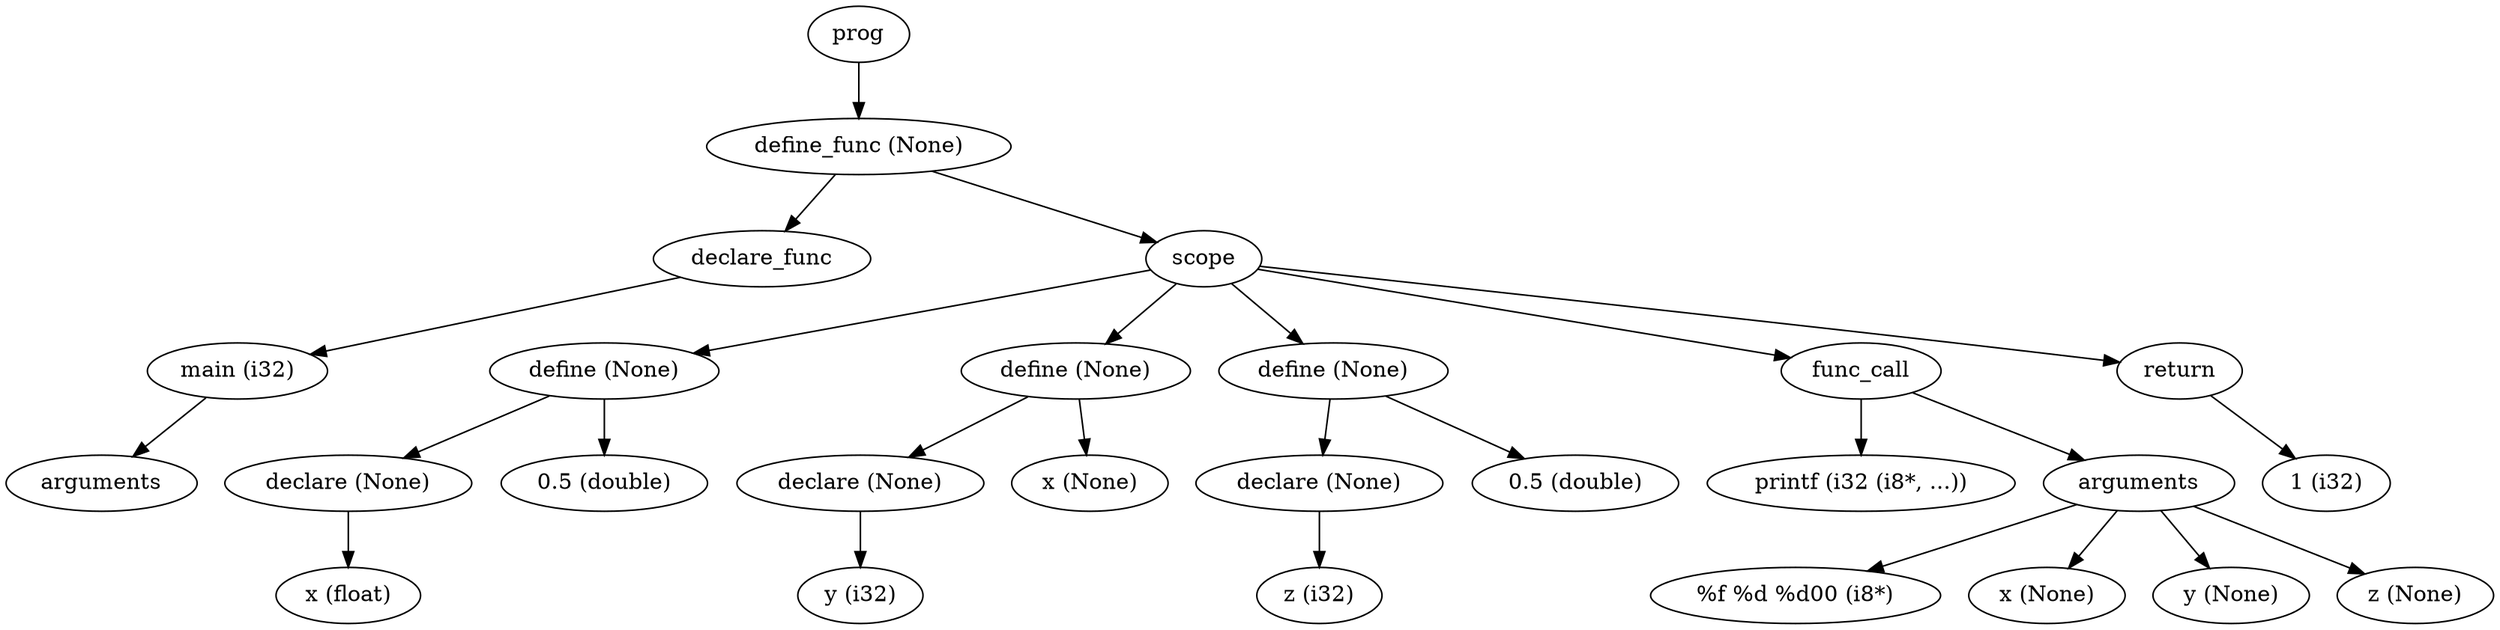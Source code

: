 digraph AST {
	node0[label="prog"]
	node1[label="define_func (None)"]
	node0->node1
	node2[label="declare_func"]
	node1->node2
	node3[label="main (i32)"]
	node2->node3
	node4[label="arguments"]
	node3->node4
	node5[label="scope"]
	node1->node5
	node6[label="define (None)"]
	node5->node6
	node7[label="declare (None)"]
	node6->node7
	node8[label="x (float)"]
	node7->node8
	node9[label="0.5 (double)"]
	node6->node9
	node10[label="define (None)"]
	node5->node10
	node11[label="declare (None)"]
	node10->node11
	node12[label="y (i32)"]
	node11->node12
	node13[label="x (None)"]
	node10->node13
	node14[label="define (None)"]
	node5->node14
	node15[label="declare (None)"]
	node14->node15
	node16[label="z (i32)"]
	node15->node16
	node17[label="0.5 (double)"]
	node14->node17
	node18[label="func_call"]
	node5->node18
	node19[label="printf (i32 (i8*, ...))"]
	node18->node19
	node20[label="arguments"]
	node18->node20
	node21[label="%f %d %d\00 (i8*)"]
	node20->node21
	node22[label="x (None)"]
	node20->node22
	node23[label="y (None)"]
	node20->node23
	node24[label="z (None)"]
	node20->node24
	node25[label="return"]
	node5->node25
	node26[label="1 (i32)"]
	node25->node26
}